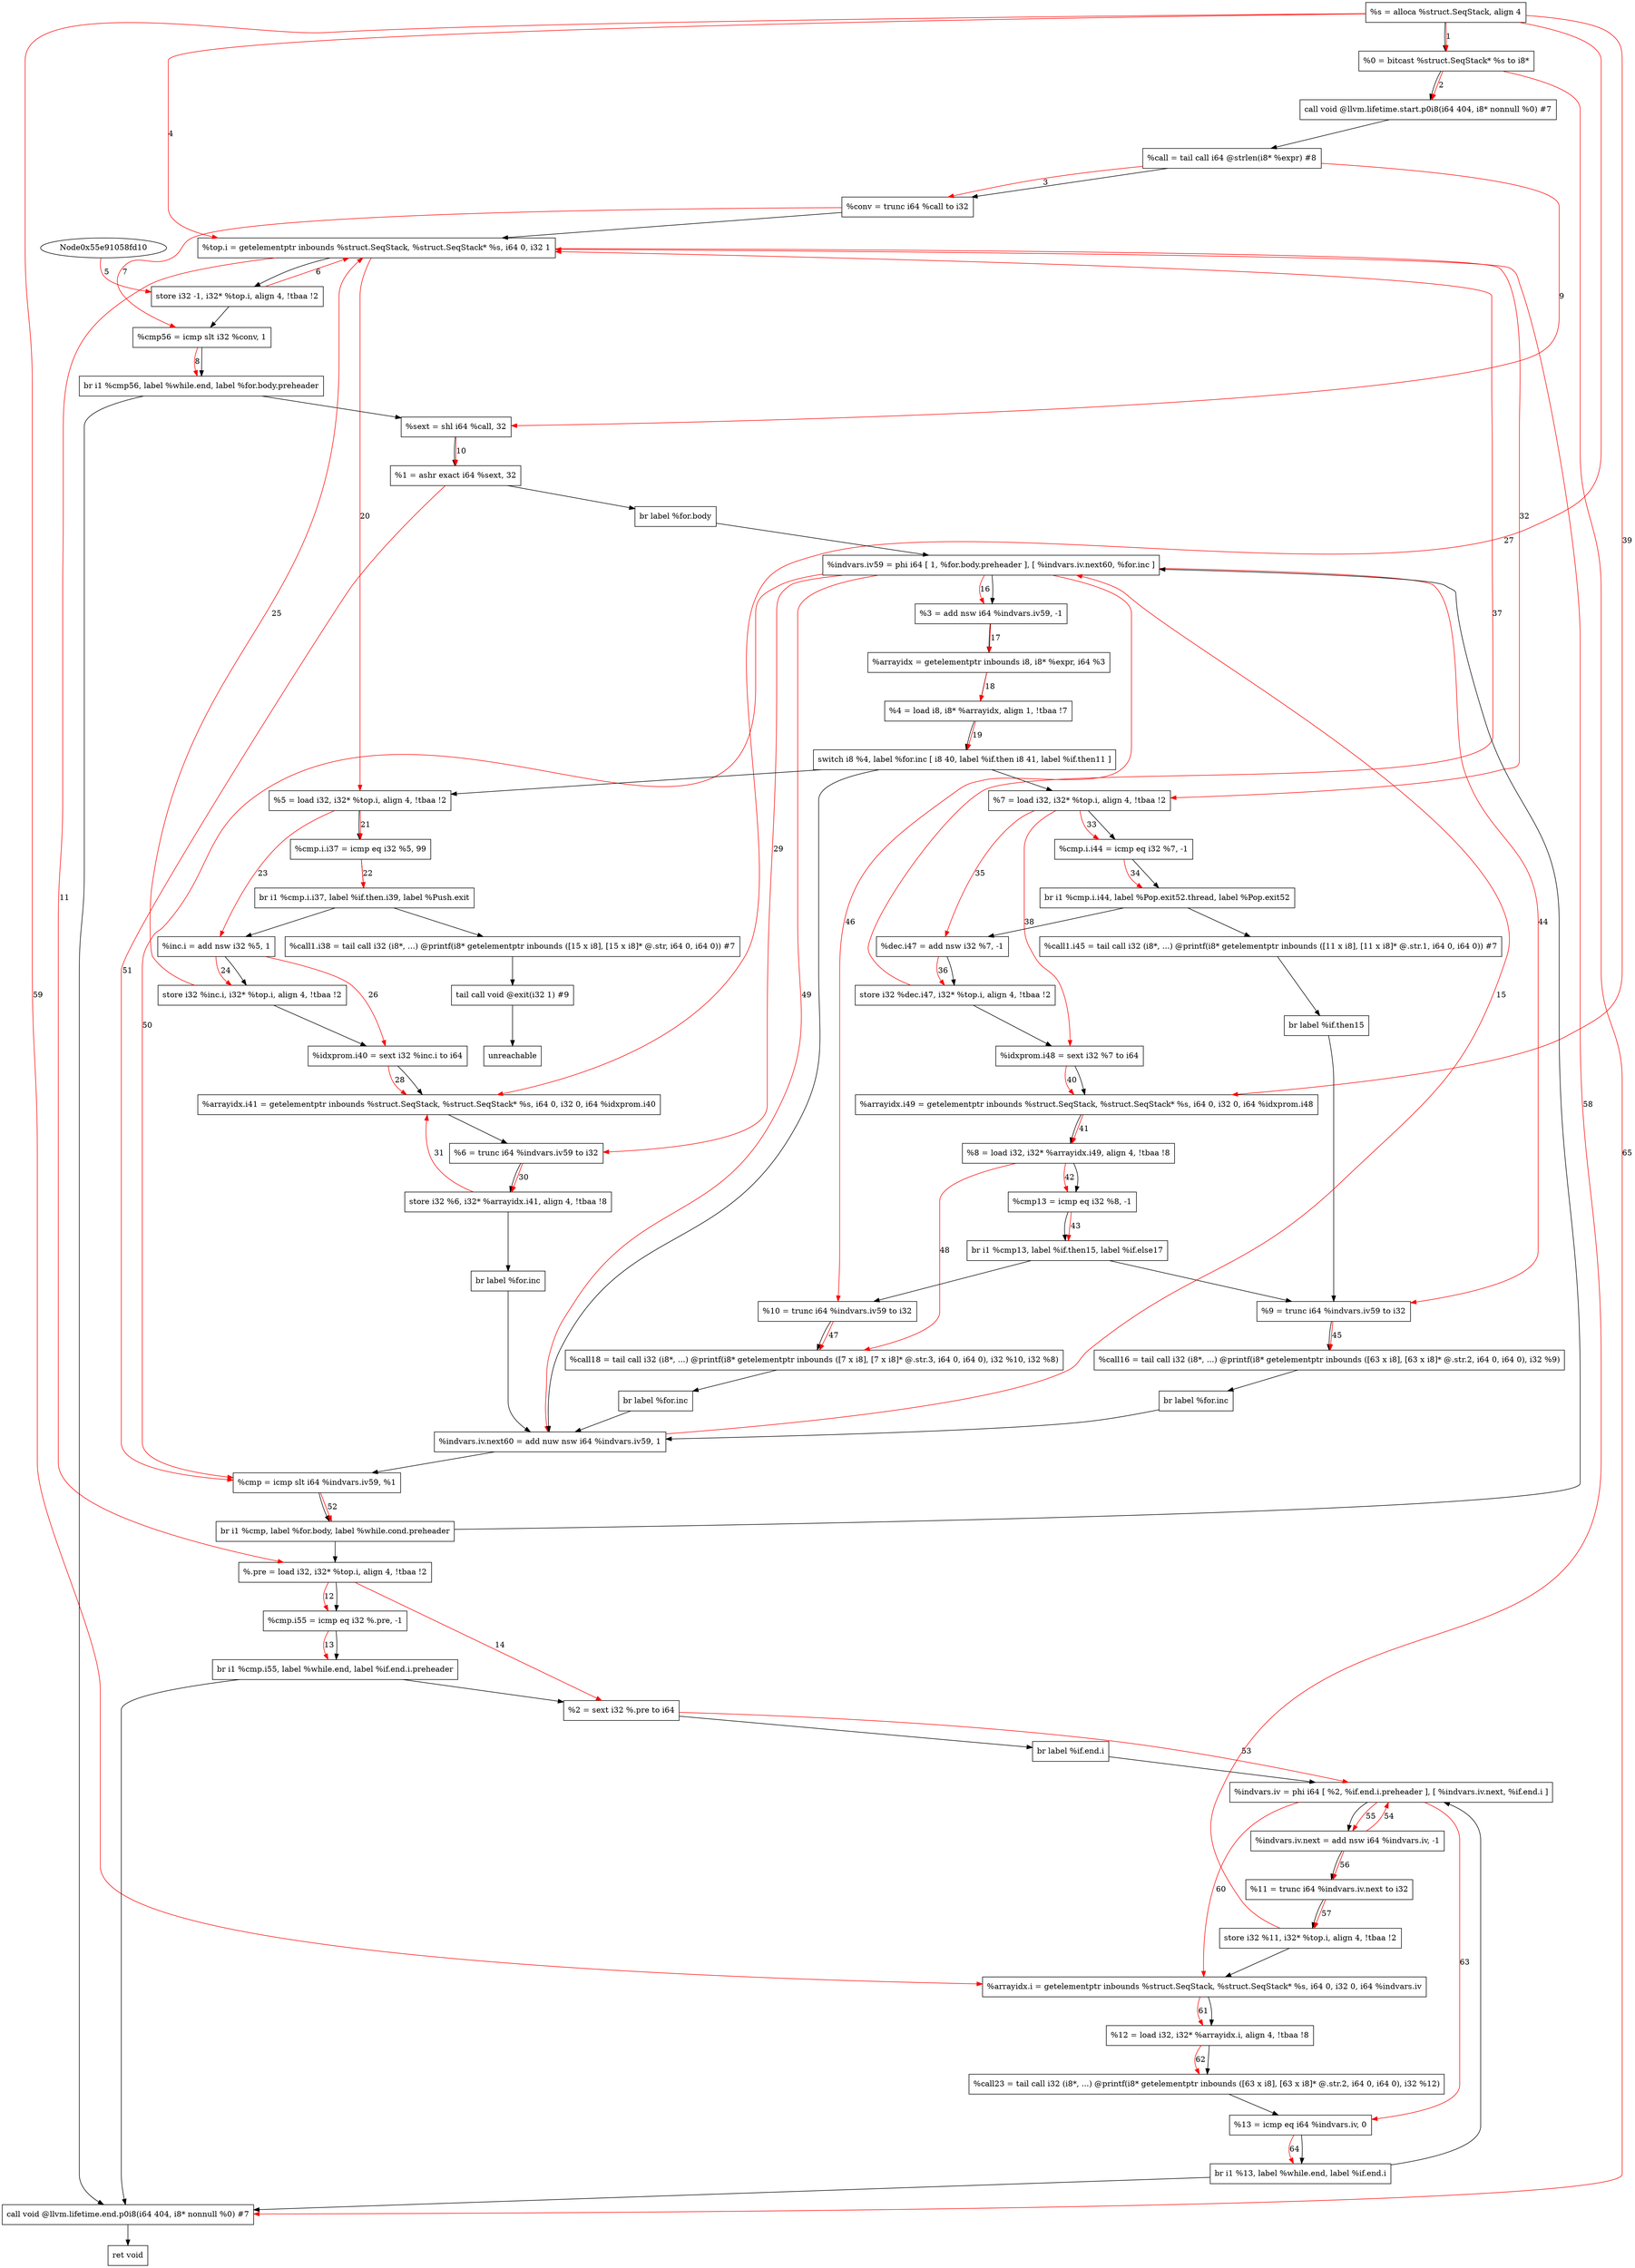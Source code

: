 digraph "CDFG for'func' function" {
	Node0x55e9105957d8[shape=record, label="  %s = alloca %struct.SeqStack, align 4"]
	Node0x55e910595838[shape=record, label="  %0 = bitcast %struct.SeqStack* %s to i8*"]
	Node0x55e910595cd8[shape=record, label="  call void @llvm.lifetime.start.p0i8(i64 404, i8* nonnull %0) #7"]
	Node0x55e910595ee0[shape=record, label="  %call = tail call i64 @strlen(i8* %expr) #8"]
	Node0x55e910595fb8[shape=record, label="  %conv = trunc i64 %call to i32"]
	Node0x55e910596068[shape=record, label="  %top.i = getelementptr inbounds %struct.SeqStack, %struct.SeqStack* %s, i64 0, i32 1"]
	Node0x55e910596110[shape=record, label="  store i32 -1, i32* %top.i, align 4, !tbaa !2"]
	Node0x55e910596190[shape=record, label="  %cmp56 = icmp slt i32 %conv, 1"]
	Node0x55e910596448[shape=record, label="  br i1 %cmp56, label %while.end, label %for.body.preheader"]
	Node0x55e9105964f0[shape=record, label="  %sext = shl i64 %call, 32"]
	Node0x55e910596560[shape=record, label="  %1 = ashr exact i64 %sext, 32"]
	Node0x55e910596658[shape=record, label="  br label %for.body"]
	Node0x55e910596738[shape=record, label="  %.pre = load i32, i32* %top.i, align 4, !tbaa !2"]
	Node0x55e910596950[shape=record, label="  %cmp.i55 = icmp eq i32 %.pre, -1"]
	Node0x55e910596b28[shape=record, label="  br i1 %cmp.i55, label %while.end, label %if.end.i.preheader"]
	Node0x55e910596a78[shape=record, label="  %2 = sext i32 %.pre to i64"]
	Node0x55e910596c68[shape=record, label="  br label %if.end.i"]
	Node0x55e910596df8[shape=record, label="  %indvars.iv59 = phi i64 [ 1, %for.body.preheader ], [ %indvars.iv.next60, %for.inc ]"]
	Node0x55e910596ef0[shape=record, label="  %3 = add nsw i64 %indvars.iv59, -1"]
	Node0x55e910596f60[shape=record, label="  %arrayidx = getelementptr inbounds i8, i8* %expr, i64 %3"]
	Node0x55e910596ff8[shape=record, label="  %4 = load i8, i8* %arrayidx, align 1, !tbaa !7"]
	Node0x55e9105973a8[shape=record, label="  switch i8 %4, label %for.inc [
    i8 40, label %if.then
    i8 41, label %if.then11
  ]"]
	Node0x55e910597248[shape=record, label="  %5 = load i32, i32* %top.i, align 4, !tbaa !2"]
	Node0x55e9105974c0[shape=record, label="  %cmp.i.i37 = icmp eq i32 %5, 99"]
	Node0x55e910597738[shape=record, label="  br i1 %cmp.i.i37, label %if.then.i39, label %Push.exit"]
	Node0x55e9105977d0[shape=record, label="  %call1.i38 = tail call i32 (i8*, ...) @printf(i8* getelementptr inbounds ([15 x i8], [15 x i8]* @.str, i64 0, i64 0)) #7"]
	Node0x55e910597c30[shape=record, label="  tail call void @exit(i32 1) #9"]
	Node0x55e910597cd0[shape=record, label="  unreachable"]
	Node0x55e910597d40[shape=record, label="  %inc.i = add nsw i32 %5, 1"]
	Node0x55e910597db0[shape=record, label="  store i32 %inc.i, i32* %top.i, align 4, !tbaa !2"]
	Node0x55e9105976a8[shape=record, label="  %idxprom.i40 = sext i32 %inc.i to i64"]
	Node0x55e910597e90[shape=record, label="  %arrayidx.i41 = getelementptr inbounds %struct.SeqStack, %struct.SeqStack* %s, i64 0, i32 0, i64 %idxprom.i40"]
	Node0x55e9105975c8[shape=record, label="  %6 = trunc i64 %indvars.iv59 to i32"]
	Node0x55e910597f40[shape=record, label="  store i32 %6, i32* %arrayidx.i41, align 4, !tbaa !8"]
	Node0x55e910597fa8[shape=record, label="  br label %for.inc"]
	Node0x55e910597358[shape=record, label="  %7 = load i32, i32* %top.i, align 4, !tbaa !2"]
	Node0x55e910598020[shape=record, label="  %cmp.i.i44 = icmp eq i32 %7, -1"]
	Node0x55e9105982b8[shape=record, label="  br i1 %cmp.i.i44, label %Pop.exit52.thread, label %Pop.exit52"]
	Node0x55e910598390[shape=record, label="  %call1.i45 = tail call i32 (i8*, ...) @printf(i8* getelementptr inbounds ([11 x i8], [11 x i8]* @.str.1, i64 0, i64 0)) #7"]
	Node0x55e9105984e8[shape=record, label="  br label %if.then15"]
	Node0x55e910598560[shape=record, label="  %dec.i47 = add nsw i32 %7, -1"]
	Node0x55e910594120[shape=record, label="  store i32 %dec.i47, i32* %top.i, align 4, !tbaa !2"]
	Node0x55e910598228[shape=record, label="  %idxprom.i48 = sext i32 %7 to i64"]
	Node0x55e9105941d0[shape=record, label="  %arrayidx.i49 = getelementptr inbounds %struct.SeqStack, %struct.SeqStack* %s, i64 0, i32 0, i64 %idxprom.i48"]
	Node0x55e910594268[shape=record, label="  %8 = load i32, i32* %arrayidx.i49, align 4, !tbaa !8"]
	Node0x55e910594370[shape=record, label="  %cmp13 = icmp eq i32 %8, -1"]
	Node0x55e9105944a8[shape=record, label="  br i1 %cmp13, label %if.then15, label %if.else17"]
	Node0x55e910598158[shape=record, label="  %9 = trunc i64 %indvars.iv59 to i32"]
	Node0x55e9105945d8[shape=record, label="  %call16 = tail call i32 (i8*, ...) @printf(i8* getelementptr inbounds ([63 x i8], [63 x i8]* @.str.2, i64 0, i64 0), i32 %9)"]
	Node0x55e910594698[shape=record, label="  br label %for.inc"]
	Node0x55e910594418[shape=record, label="  %10 = trunc i64 %indvars.iv59 to i32"]
	Node0x55e9105947e0[shape=record, label="  %call18 = tail call i32 (i8*, ...) @printf(i8* getelementptr inbounds ([7 x i8], [7 x i8]* @.str.3, i64 0, i64 0), i32 %10, i32 %8)"]
	Node0x55e910594898[shape=record, label="  br label %for.inc"]
	Node0x55e910599610[shape=record, label="  %indvars.iv.next60 = add nuw nsw i64 %indvars.iv59, 1"]
	Node0x55e910599680[shape=record, label="  %cmp = icmp slt i64 %indvars.iv59, %1"]
	Node0x55e910599738[shape=record, label="  br i1 %cmp, label %for.body, label %while.cond.preheader"]
	Node0x55e910599788[shape=record, label="  %indvars.iv = phi i64 [ %2, %if.end.i.preheader ], [ %indvars.iv.next, %if.end.i ]"]
	Node0x55e910599850[shape=record, label="  %indvars.iv.next = add nsw i64 %indvars.iv, -1"]
	Node0x55e910596c08[shape=record, label="  %11 = trunc i64 %indvars.iv.next to i32"]
	Node0x55e9105998c0[shape=record, label="  store i32 %11, i32* %top.i, align 4, !tbaa !2"]
	Node0x55e910599970[shape=record, label="  %arrayidx.i = getelementptr inbounds %struct.SeqStack, %struct.SeqStack* %s, i64 0, i32 0, i64 %indvars.iv"]
	Node0x55e910596398[shape=record, label="  %12 = load i32, i32* %arrayidx.i, align 4, !tbaa !8"]
	Node0x55e910599a08[shape=record, label="  %call23 = tail call i32 (i8*, ...) @printf(i8* getelementptr inbounds ([63 x i8], [63 x i8]* @.str.2, i64 0, i64 0), i32 %12)"]
	Node0x55e910599ae0[shape=record, label="  %13 = icmp eq i64 %indvars.iv, 0"]
	Node0x55e910599b68[shape=record, label="  br i1 %13, label %while.end, label %if.end.i"]
	Node0x55e910599d78[shape=record, label="  call void @llvm.lifetime.end.p0i8(i64 404, i8* nonnull %0) #7"]
	Node0x55e910599e20[shape=record, label="  ret void"]
	Node0x55e9105957d8 -> Node0x55e910595838
	Node0x55e910595838 -> Node0x55e910595cd8
	Node0x55e910595cd8 -> Node0x55e910595ee0
	Node0x55e910595ee0 -> Node0x55e910595fb8
	Node0x55e910595fb8 -> Node0x55e910596068
	Node0x55e910596068 -> Node0x55e910596110
	Node0x55e910596110 -> Node0x55e910596190
	Node0x55e910596190 -> Node0x55e910596448
	Node0x55e910596448 -> Node0x55e910599d78
	Node0x55e910596448 -> Node0x55e9105964f0
	Node0x55e9105964f0 -> Node0x55e910596560
	Node0x55e910596560 -> Node0x55e910596658
	Node0x55e910596658 -> Node0x55e910596df8
	Node0x55e910596738 -> Node0x55e910596950
	Node0x55e910596950 -> Node0x55e910596b28
	Node0x55e910596b28 -> Node0x55e910599d78
	Node0x55e910596b28 -> Node0x55e910596a78
	Node0x55e910596a78 -> Node0x55e910596c68
	Node0x55e910596c68 -> Node0x55e910599788
	Node0x55e910596df8 -> Node0x55e910596ef0
	Node0x55e910596ef0 -> Node0x55e910596f60
	Node0x55e910596f60 -> Node0x55e910596ff8
	Node0x55e910596ff8 -> Node0x55e9105973a8
	Node0x55e9105973a8 -> Node0x55e910599610
	Node0x55e9105973a8 -> Node0x55e910597248
	Node0x55e9105973a8 -> Node0x55e910597358
	Node0x55e910597248 -> Node0x55e9105974c0
	Node0x55e9105974c0 -> Node0x55e910597738
	Node0x55e910597738 -> Node0x55e9105977d0
	Node0x55e910597738 -> Node0x55e910597d40
	Node0x55e9105977d0 -> Node0x55e910597c30
	Node0x55e910597c30 -> Node0x55e910597cd0
	Node0x55e910597d40 -> Node0x55e910597db0
	Node0x55e910597db0 -> Node0x55e9105976a8
	Node0x55e9105976a8 -> Node0x55e910597e90
	Node0x55e910597e90 -> Node0x55e9105975c8
	Node0x55e9105975c8 -> Node0x55e910597f40
	Node0x55e910597f40 -> Node0x55e910597fa8
	Node0x55e910597fa8 -> Node0x55e910599610
	Node0x55e910597358 -> Node0x55e910598020
	Node0x55e910598020 -> Node0x55e9105982b8
	Node0x55e9105982b8 -> Node0x55e910598390
	Node0x55e9105982b8 -> Node0x55e910598560
	Node0x55e910598390 -> Node0x55e9105984e8
	Node0x55e9105984e8 -> Node0x55e910598158
	Node0x55e910598560 -> Node0x55e910594120
	Node0x55e910594120 -> Node0x55e910598228
	Node0x55e910598228 -> Node0x55e9105941d0
	Node0x55e9105941d0 -> Node0x55e910594268
	Node0x55e910594268 -> Node0x55e910594370
	Node0x55e910594370 -> Node0x55e9105944a8
	Node0x55e9105944a8 -> Node0x55e910598158
	Node0x55e9105944a8 -> Node0x55e910594418
	Node0x55e910598158 -> Node0x55e9105945d8
	Node0x55e9105945d8 -> Node0x55e910594698
	Node0x55e910594698 -> Node0x55e910599610
	Node0x55e910594418 -> Node0x55e9105947e0
	Node0x55e9105947e0 -> Node0x55e910594898
	Node0x55e910594898 -> Node0x55e910599610
	Node0x55e910599610 -> Node0x55e910599680
	Node0x55e910599680 -> Node0x55e910599738
	Node0x55e910599738 -> Node0x55e910596df8
	Node0x55e910599738 -> Node0x55e910596738
	Node0x55e910599788 -> Node0x55e910599850
	Node0x55e910599850 -> Node0x55e910596c08
	Node0x55e910596c08 -> Node0x55e9105998c0
	Node0x55e9105998c0 -> Node0x55e910599970
	Node0x55e910599970 -> Node0x55e910596398
	Node0x55e910596398 -> Node0x55e910599a08
	Node0x55e910599a08 -> Node0x55e910599ae0
	Node0x55e910599ae0 -> Node0x55e910599b68
	Node0x55e910599b68 -> Node0x55e910599d78
	Node0x55e910599b68 -> Node0x55e910599788
	Node0x55e910599d78 -> Node0x55e910599e20
edge [color=red]
	Node0x55e9105957d8 -> Node0x55e910595838[label="1"]
	Node0x55e910595838 -> Node0x55e910595cd8[label="2"]
	Node0x55e910595ee0 -> Node0x55e910595fb8[label="3"]
	Node0x55e9105957d8 -> Node0x55e910596068[label="4"]
	Node0x55e91058fd10 -> Node0x55e910596110[label="5"]
	Node0x55e910596110 -> Node0x55e910596068[label="6"]
	Node0x55e910595fb8 -> Node0x55e910596190[label="7"]
	Node0x55e910596190 -> Node0x55e910596448[label="8"]
	Node0x55e910595ee0 -> Node0x55e9105964f0[label="9"]
	Node0x55e9105964f0 -> Node0x55e910596560[label="10"]
	Node0x55e910596068 -> Node0x55e910596738[label="11"]
	Node0x55e910596738 -> Node0x55e910596950[label="12"]
	Node0x55e910596950 -> Node0x55e910596b28[label="13"]
	Node0x55e910596738 -> Node0x55e910596a78[label="14"]
	Node0x55e910599610 -> Node0x55e910596df8[label="15"]
	Node0x55e910596df8 -> Node0x55e910596ef0[label="16"]
	Node0x55e910596ef0 -> Node0x55e910596f60[label="17"]
	Node0x55e910596f60 -> Node0x55e910596ff8[label="18"]
	Node0x55e910596ff8 -> Node0x55e9105973a8[label="19"]
	Node0x55e910596068 -> Node0x55e910597248[label="20"]
	Node0x55e910597248 -> Node0x55e9105974c0[label="21"]
	Node0x55e9105974c0 -> Node0x55e910597738[label="22"]
	Node0x55e910597248 -> Node0x55e910597d40[label="23"]
	Node0x55e910597d40 -> Node0x55e910597db0[label="24"]
	Node0x55e910597db0 -> Node0x55e910596068[label="25"]
	Node0x55e910597d40 -> Node0x55e9105976a8[label="26"]
	Node0x55e9105957d8 -> Node0x55e910597e90[label="27"]
	Node0x55e9105976a8 -> Node0x55e910597e90[label="28"]
	Node0x55e910596df8 -> Node0x55e9105975c8[label="29"]
	Node0x55e9105975c8 -> Node0x55e910597f40[label="30"]
	Node0x55e910597f40 -> Node0x55e910597e90[label="31"]
	Node0x55e910596068 -> Node0x55e910597358[label="32"]
	Node0x55e910597358 -> Node0x55e910598020[label="33"]
	Node0x55e910598020 -> Node0x55e9105982b8[label="34"]
	Node0x55e910597358 -> Node0x55e910598560[label="35"]
	Node0x55e910598560 -> Node0x55e910594120[label="36"]
	Node0x55e910594120 -> Node0x55e910596068[label="37"]
	Node0x55e910597358 -> Node0x55e910598228[label="38"]
	Node0x55e9105957d8 -> Node0x55e9105941d0[label="39"]
	Node0x55e910598228 -> Node0x55e9105941d0[label="40"]
	Node0x55e9105941d0 -> Node0x55e910594268[label="41"]
	Node0x55e910594268 -> Node0x55e910594370[label="42"]
	Node0x55e910594370 -> Node0x55e9105944a8[label="43"]
	Node0x55e910596df8 -> Node0x55e910598158[label="44"]
	Node0x55e910598158 -> Node0x55e9105945d8[label="45"]
	Node0x55e910596df8 -> Node0x55e910594418[label="46"]
	Node0x55e910594418 -> Node0x55e9105947e0[label="47"]
	Node0x55e910594268 -> Node0x55e9105947e0[label="48"]
	Node0x55e910596df8 -> Node0x55e910599610[label="49"]
	Node0x55e910596df8 -> Node0x55e910599680[label="50"]
	Node0x55e910596560 -> Node0x55e910599680[label="51"]
	Node0x55e910599680 -> Node0x55e910599738[label="52"]
	Node0x55e910596a78 -> Node0x55e910599788[label="53"]
	Node0x55e910599850 -> Node0x55e910599788[label="54"]
	Node0x55e910599788 -> Node0x55e910599850[label="55"]
	Node0x55e910599850 -> Node0x55e910596c08[label="56"]
	Node0x55e910596c08 -> Node0x55e9105998c0[label="57"]
	Node0x55e9105998c0 -> Node0x55e910596068[label="58"]
	Node0x55e9105957d8 -> Node0x55e910599970[label="59"]
	Node0x55e910599788 -> Node0x55e910599970[label="60"]
	Node0x55e910599970 -> Node0x55e910596398[label="61"]
	Node0x55e910596398 -> Node0x55e910599a08[label="62"]
	Node0x55e910599788 -> Node0x55e910599ae0[label="63"]
	Node0x55e910599ae0 -> Node0x55e910599b68[label="64"]
	Node0x55e910595838 -> Node0x55e910599d78[label="65"]
}
